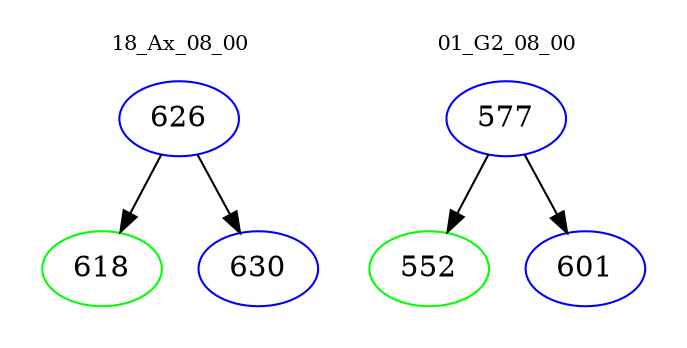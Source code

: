digraph{
subgraph cluster_0 {
color = white
label = "18_Ax_08_00";
fontsize=10;
T0_626 [label="626", color="blue"]
T0_626 -> T0_618 [color="black"]
T0_618 [label="618", color="green"]
T0_626 -> T0_630 [color="black"]
T0_630 [label="630", color="blue"]
}
subgraph cluster_1 {
color = white
label = "01_G2_08_00";
fontsize=10;
T1_577 [label="577", color="blue"]
T1_577 -> T1_552 [color="black"]
T1_552 [label="552", color="green"]
T1_577 -> T1_601 [color="black"]
T1_601 [label="601", color="blue"]
}
}
